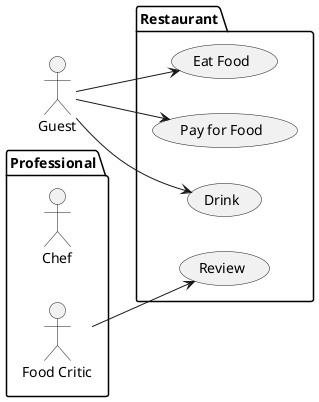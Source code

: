 @startuml
left to right direction

actor Guest as g

package Professional {
    actor Chef as c
    actor "Food Critic" as fc
}

package Restaurant {
    usecase "Eat Food" as UC1
    usecase "Pay for Food" as UC2
    usecase "Drink" as UC3
    usecase "Review" as UC4
}

fc --> UC4
g --> UC1
g --> UC2
g --> UC3

@enduml